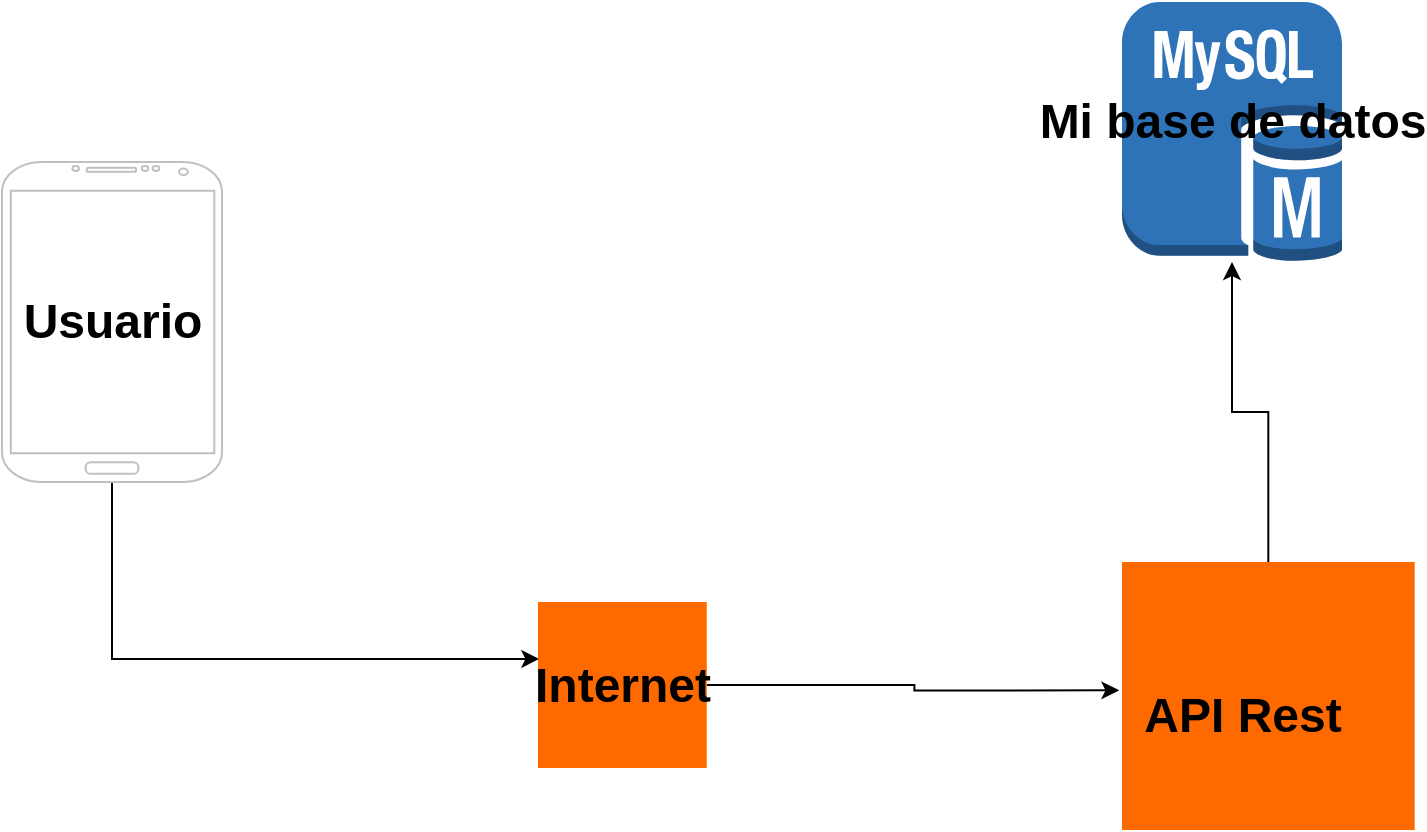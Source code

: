 <mxfile version="26.1.0">
  <diagram name="Página-1" id="E0A4AZ30XQDf7dVgS3Dl">
    <mxGraphModel dx="1257" dy="723" grid="1" gridSize="10" guides="1" tooltips="1" connect="1" arrows="1" fold="1" page="1" pageScale="1" pageWidth="827" pageHeight="1169" math="0" shadow="0">
      <root>
        <mxCell id="0" />
        <mxCell id="1" parent="0" />
        <mxCell id="8vU6qItcVJkzjO-NQYtv-19" style="edgeStyle=orthogonalEdgeStyle;rounded=0;orthogonalLoop=1;jettySize=auto;html=1;entryX=0.008;entryY=0.343;entryDx=0;entryDy=0;entryPerimeter=0;" edge="1" parent="1" source="8vU6qItcVJkzjO-NQYtv-8" target="8vU6qItcVJkzjO-NQYtv-15">
          <mxGeometry relative="1" as="geometry">
            <mxPoint x="330" y="520" as="targetPoint" />
            <Array as="points">
              <mxPoint x="135" y="509" />
            </Array>
          </mxGeometry>
        </mxCell>
        <mxCell id="8vU6qItcVJkzjO-NQYtv-8" value="" style="verticalLabelPosition=bottom;verticalAlign=top;html=1;shadow=0;dashed=0;strokeWidth=1;shape=mxgraph.android.phone2;strokeColor=#c0c0c0;" vertex="1" parent="1">
          <mxGeometry x="80" y="260" width="110" height="160" as="geometry" />
        </mxCell>
        <mxCell id="8vU6qItcVJkzjO-NQYtv-9" value="Usuario" style="text;strokeColor=none;fillColor=none;html=1;fontSize=24;fontStyle=1;verticalAlign=middle;align=center;" vertex="1" parent="1">
          <mxGeometry x="85" y="320" width="100" height="40" as="geometry" />
        </mxCell>
        <mxCell id="8vU6qItcVJkzjO-NQYtv-23" style="edgeStyle=orthogonalEdgeStyle;rounded=0;orthogonalLoop=1;jettySize=auto;html=1;" edge="1" parent="1" source="8vU6qItcVJkzjO-NQYtv-13" target="8vU6qItcVJkzjO-NQYtv-21">
          <mxGeometry relative="1" as="geometry" />
        </mxCell>
        <mxCell id="8vU6qItcVJkzjO-NQYtv-13" value="" style="points=[];aspect=fixed;html=1;align=center;shadow=0;dashed=0;fillColor=#FF6A00;strokeColor=none;shape=mxgraph.alibaba_cloud.cwh_cloud_web_hosting;" vertex="1" parent="1">
          <mxGeometry x="640" y="460" width="146.34" height="134" as="geometry" />
        </mxCell>
        <mxCell id="8vU6qItcVJkzjO-NQYtv-14" value="API Rest" style="text;strokeColor=none;fillColor=none;html=1;fontSize=24;fontStyle=1;verticalAlign=middle;align=center;" vertex="1" parent="1">
          <mxGeometry x="650" y="517" width="100" height="40" as="geometry" />
        </mxCell>
        <mxCell id="8vU6qItcVJkzjO-NQYtv-20" style="edgeStyle=orthogonalEdgeStyle;rounded=0;orthogonalLoop=1;jettySize=auto;html=1;entryX=-0.009;entryY=0.479;entryDx=0;entryDy=0;entryPerimeter=0;" edge="1" parent="1" source="8vU6qItcVJkzjO-NQYtv-15" target="8vU6qItcVJkzjO-NQYtv-13">
          <mxGeometry relative="1" as="geometry">
            <mxPoint x="620" y="521.5" as="targetPoint" />
          </mxGeometry>
        </mxCell>
        <mxCell id="8vU6qItcVJkzjO-NQYtv-15" value="" style="points=[];aspect=fixed;html=1;align=center;shadow=0;dashed=0;fillColor=#FF6A00;strokeColor=none;shape=mxgraph.alibaba_cloud.uis_ultimate_internet_service;" vertex="1" parent="1">
          <mxGeometry x="348" y="480" width="84.38" height="83" as="geometry" />
        </mxCell>
        <mxCell id="8vU6qItcVJkzjO-NQYtv-16" value="Internet" style="text;strokeColor=none;fillColor=none;html=1;fontSize=24;fontStyle=1;verticalAlign=middle;align=center;" vertex="1" parent="1">
          <mxGeometry x="340" y="502" width="100" height="40" as="geometry" />
        </mxCell>
        <mxCell id="8vU6qItcVJkzjO-NQYtv-21" value="" style="outlineConnect=0;dashed=0;verticalLabelPosition=bottom;verticalAlign=top;align=center;html=1;shape=mxgraph.aws3.mysql_db_instance;fillColor=#2E73B8;gradientColor=none;" vertex="1" parent="1">
          <mxGeometry x="640" y="180" width="110" height="130" as="geometry" />
        </mxCell>
        <mxCell id="8vU6qItcVJkzjO-NQYtv-22" value="Mi base de datos" style="text;strokeColor=none;fillColor=none;html=1;fontSize=24;fontStyle=1;verticalAlign=middle;align=center;" vertex="1" parent="1">
          <mxGeometry x="645" y="220" width="100" height="40" as="geometry" />
        </mxCell>
      </root>
    </mxGraphModel>
  </diagram>
</mxfile>
